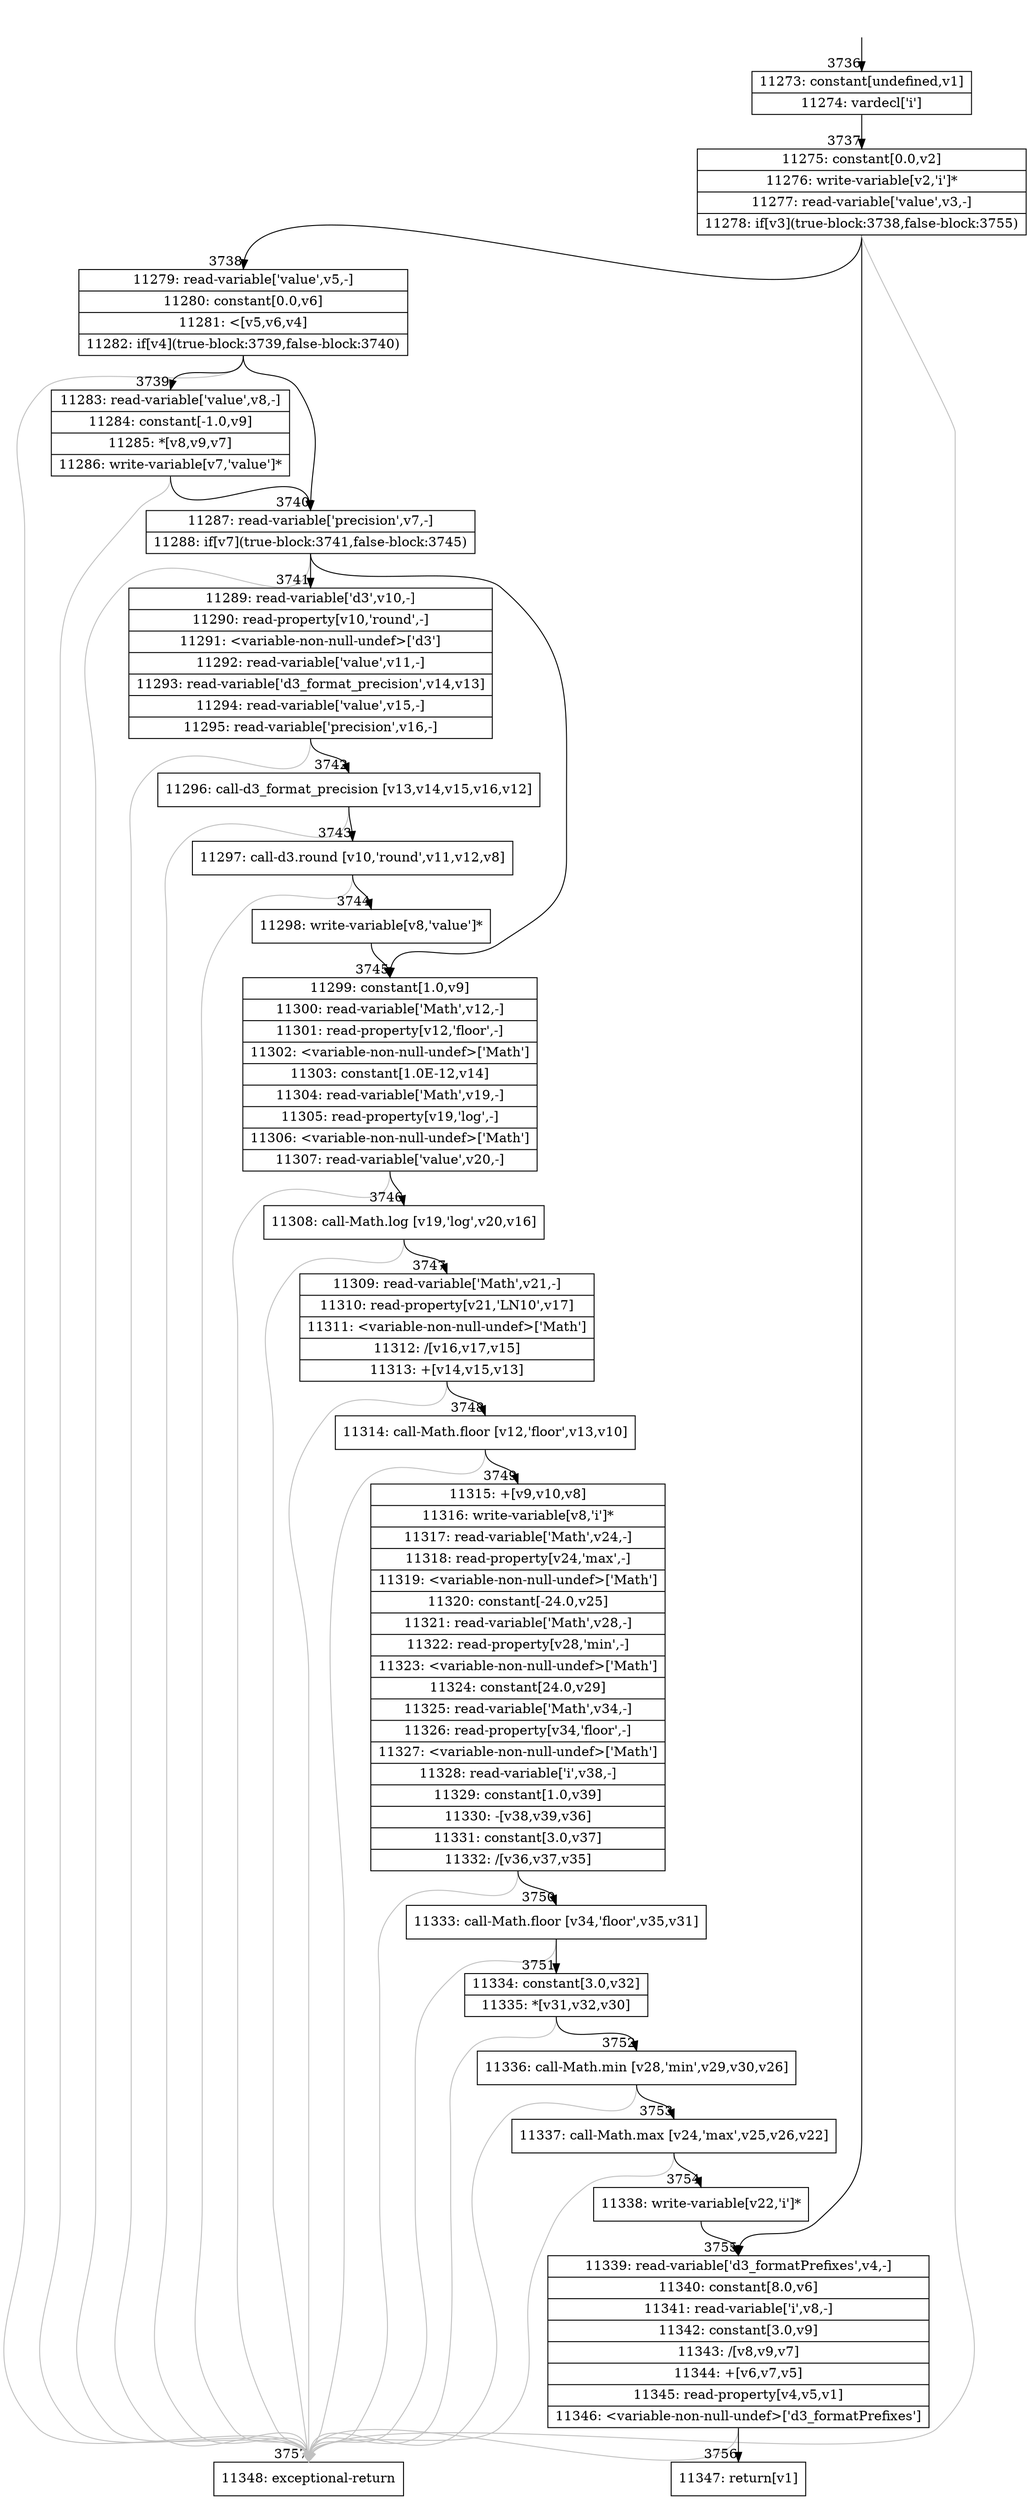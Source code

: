 digraph {
rankdir="TD"
BB_entry343[shape=none,label=""];
BB_entry343 -> BB3736 [tailport=s, headport=n, headlabel="    3736"]
BB3736 [shape=record label="{11273: constant[undefined,v1]|11274: vardecl['i']}" ] 
BB3736 -> BB3737 [tailport=s, headport=n, headlabel="      3737"]
BB3737 [shape=record label="{11275: constant[0.0,v2]|11276: write-variable[v2,'i']*|11277: read-variable['value',v3,-]|11278: if[v3](true-block:3738,false-block:3755)}" ] 
BB3737 -> BB3738 [tailport=s, headport=n, headlabel="      3738"]
BB3737 -> BB3755 [tailport=s, headport=n, headlabel="      3755"]
BB3737 -> BB3757 [tailport=s, headport=n, color=gray, headlabel="      3757"]
BB3738 [shape=record label="{11279: read-variable['value',v5,-]|11280: constant[0.0,v6]|11281: \<[v5,v6,v4]|11282: if[v4](true-block:3739,false-block:3740)}" ] 
BB3738 -> BB3739 [tailport=s, headport=n, headlabel="      3739"]
BB3738 -> BB3740 [tailport=s, headport=n, headlabel="      3740"]
BB3738 -> BB3757 [tailport=s, headport=n, color=gray]
BB3739 [shape=record label="{11283: read-variable['value',v8,-]|11284: constant[-1.0,v9]|11285: *[v8,v9,v7]|11286: write-variable[v7,'value']*}" ] 
BB3739 -> BB3740 [tailport=s, headport=n]
BB3739 -> BB3757 [tailport=s, headport=n, color=gray]
BB3740 [shape=record label="{11287: read-variable['precision',v7,-]|11288: if[v7](true-block:3741,false-block:3745)}" ] 
BB3740 -> BB3741 [tailport=s, headport=n, headlabel="      3741"]
BB3740 -> BB3745 [tailport=s, headport=n, headlabel="      3745"]
BB3740 -> BB3757 [tailport=s, headport=n, color=gray]
BB3741 [shape=record label="{11289: read-variable['d3',v10,-]|11290: read-property[v10,'round',-]|11291: \<variable-non-null-undef\>['d3']|11292: read-variable['value',v11,-]|11293: read-variable['d3_format_precision',v14,v13]|11294: read-variable['value',v15,-]|11295: read-variable['precision',v16,-]}" ] 
BB3741 -> BB3742 [tailport=s, headport=n, headlabel="      3742"]
BB3741 -> BB3757 [tailport=s, headport=n, color=gray]
BB3742 [shape=record label="{11296: call-d3_format_precision [v13,v14,v15,v16,v12]}" ] 
BB3742 -> BB3743 [tailport=s, headport=n, headlabel="      3743"]
BB3742 -> BB3757 [tailport=s, headport=n, color=gray]
BB3743 [shape=record label="{11297: call-d3.round [v10,'round',v11,v12,v8]}" ] 
BB3743 -> BB3744 [tailport=s, headport=n, headlabel="      3744"]
BB3743 -> BB3757 [tailport=s, headport=n, color=gray]
BB3744 [shape=record label="{11298: write-variable[v8,'value']*}" ] 
BB3744 -> BB3745 [tailport=s, headport=n]
BB3745 [shape=record label="{11299: constant[1.0,v9]|11300: read-variable['Math',v12,-]|11301: read-property[v12,'floor',-]|11302: \<variable-non-null-undef\>['Math']|11303: constant[1.0E-12,v14]|11304: read-variable['Math',v19,-]|11305: read-property[v19,'log',-]|11306: \<variable-non-null-undef\>['Math']|11307: read-variable['value',v20,-]}" ] 
BB3745 -> BB3746 [tailport=s, headport=n, headlabel="      3746"]
BB3745 -> BB3757 [tailport=s, headport=n, color=gray]
BB3746 [shape=record label="{11308: call-Math.log [v19,'log',v20,v16]}" ] 
BB3746 -> BB3747 [tailport=s, headport=n, headlabel="      3747"]
BB3746 -> BB3757 [tailport=s, headport=n, color=gray]
BB3747 [shape=record label="{11309: read-variable['Math',v21,-]|11310: read-property[v21,'LN10',v17]|11311: \<variable-non-null-undef\>['Math']|11312: /[v16,v17,v15]|11313: +[v14,v15,v13]}" ] 
BB3747 -> BB3748 [tailport=s, headport=n, headlabel="      3748"]
BB3747 -> BB3757 [tailport=s, headport=n, color=gray]
BB3748 [shape=record label="{11314: call-Math.floor [v12,'floor',v13,v10]}" ] 
BB3748 -> BB3749 [tailport=s, headport=n, headlabel="      3749"]
BB3748 -> BB3757 [tailport=s, headport=n, color=gray]
BB3749 [shape=record label="{11315: +[v9,v10,v8]|11316: write-variable[v8,'i']*|11317: read-variable['Math',v24,-]|11318: read-property[v24,'max',-]|11319: \<variable-non-null-undef\>['Math']|11320: constant[-24.0,v25]|11321: read-variable['Math',v28,-]|11322: read-property[v28,'min',-]|11323: \<variable-non-null-undef\>['Math']|11324: constant[24.0,v29]|11325: read-variable['Math',v34,-]|11326: read-property[v34,'floor',-]|11327: \<variable-non-null-undef\>['Math']|11328: read-variable['i',v38,-]|11329: constant[1.0,v39]|11330: -[v38,v39,v36]|11331: constant[3.0,v37]|11332: /[v36,v37,v35]}" ] 
BB3749 -> BB3750 [tailport=s, headport=n, headlabel="      3750"]
BB3749 -> BB3757 [tailport=s, headport=n, color=gray]
BB3750 [shape=record label="{11333: call-Math.floor [v34,'floor',v35,v31]}" ] 
BB3750 -> BB3751 [tailport=s, headport=n, headlabel="      3751"]
BB3750 -> BB3757 [tailport=s, headport=n, color=gray]
BB3751 [shape=record label="{11334: constant[3.0,v32]|11335: *[v31,v32,v30]}" ] 
BB3751 -> BB3752 [tailport=s, headport=n, headlabel="      3752"]
BB3751 -> BB3757 [tailport=s, headport=n, color=gray]
BB3752 [shape=record label="{11336: call-Math.min [v28,'min',v29,v30,v26]}" ] 
BB3752 -> BB3753 [tailport=s, headport=n, headlabel="      3753"]
BB3752 -> BB3757 [tailport=s, headport=n, color=gray]
BB3753 [shape=record label="{11337: call-Math.max [v24,'max',v25,v26,v22]}" ] 
BB3753 -> BB3754 [tailport=s, headport=n, headlabel="      3754"]
BB3753 -> BB3757 [tailport=s, headport=n, color=gray]
BB3754 [shape=record label="{11338: write-variable[v22,'i']*}" ] 
BB3754 -> BB3755 [tailport=s, headport=n]
BB3755 [shape=record label="{11339: read-variable['d3_formatPrefixes',v4,-]|11340: constant[8.0,v6]|11341: read-variable['i',v8,-]|11342: constant[3.0,v9]|11343: /[v8,v9,v7]|11344: +[v6,v7,v5]|11345: read-property[v4,v5,v1]|11346: \<variable-non-null-undef\>['d3_formatPrefixes']}" ] 
BB3755 -> BB3756 [tailport=s, headport=n, headlabel="      3756"]
BB3755 -> BB3757 [tailport=s, headport=n, color=gray]
BB3756 [shape=record label="{11347: return[v1]}" ] 
BB3757 [shape=record label="{11348: exceptional-return}" ] 
//#$~ 2193
}
